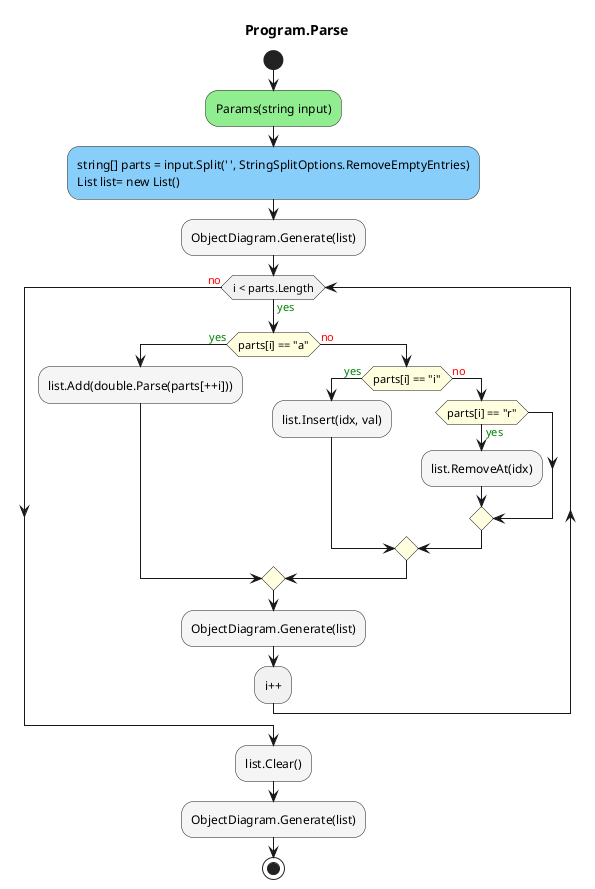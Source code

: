 @startuml Program.Parse
title Program.Parse
start
#LightGreen:Params(string input);
#LightSkyBlue:string[] parts = input.Split(' ', StringSplitOptions.RemoveEmptyEntries)\nList list= new List();
#WhiteSmoke:ObjectDiagram.Generate(list);
while (i < parts.Length) is (<color:green>yes)
  #LightYellow:if (parts[i] == "a") then (<color:green>yes)
    #WhiteSmoke:list.Add(double.Parse(parts[++i]));
    else (<color:red>no)
      #LightYellow:if (parts[i] == "i") then (<color:green>yes)
        #WhiteSmoke:list.Insert(idx, val);
        else (<color:red>no)
          #LightYellow:if (parts[i] == "r") then (<color:green>yes)
            #WhiteSmoke:list.RemoveAt(idx);
          endif
      endif
  endif
  #WhiteSmoke:ObjectDiagram.Generate(list);
:i++;
endwhile (<color:red>no)
#WhiteSmoke:list.Clear();
#WhiteSmoke:ObjectDiagram.Generate(list);
stop
@enduml

